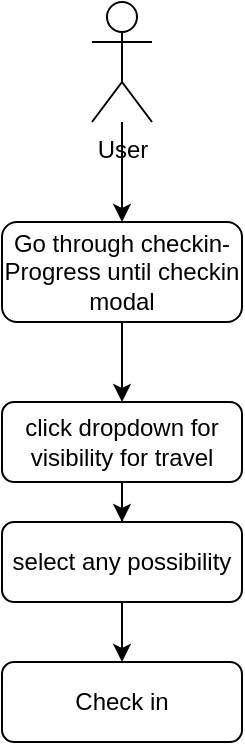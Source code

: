 <mxfile version="14.5.3" type="device"><diagram id="C5RBs43oDa-KdzZeNtuy" name="Page-1"><mxGraphModel dx="1418" dy="796" grid="1" gridSize="10" guides="1" tooltips="1" connect="1" arrows="1" fold="1" page="1" pageScale="1" pageWidth="827" pageHeight="1169" math="0" shadow="0"><root><mxCell id="WIyWlLk6GJQsqaUBKTNV-0"/><mxCell id="WIyWlLk6GJQsqaUBKTNV-1" parent="WIyWlLk6GJQsqaUBKTNV-0"/><mxCell id="hofMHoKgtT2lc2mrG8sL-4" style="edgeStyle=orthogonalEdgeStyle;rounded=0;orthogonalLoop=1;jettySize=auto;html=1;" parent="WIyWlLk6GJQsqaUBKTNV-1" source="WIyWlLk6GJQsqaUBKTNV-3" target="hofMHoKgtT2lc2mrG8sL-3" edge="1"><mxGeometry relative="1" as="geometry"/></mxCell><mxCell id="WIyWlLk6GJQsqaUBKTNV-3" value="Go through checkin-Progress until checkin modal" style="rounded=1;whiteSpace=wrap;html=1;fontSize=12;glass=0;strokeWidth=1;shadow=0;" parent="WIyWlLk6GJQsqaUBKTNV-1" vertex="1"><mxGeometry x="340" y="140" width="120" height="50" as="geometry"/></mxCell><mxCell id="hofMHoKgtT2lc2mrG8sL-1" style="edgeStyle=orthogonalEdgeStyle;rounded=0;orthogonalLoop=1;jettySize=auto;html=1;" parent="WIyWlLk6GJQsqaUBKTNV-1" source="hofMHoKgtT2lc2mrG8sL-0" target="WIyWlLk6GJQsqaUBKTNV-3" edge="1"><mxGeometry relative="1" as="geometry"/></mxCell><mxCell id="hofMHoKgtT2lc2mrG8sL-0" value="User" style="shape=umlActor;verticalLabelPosition=bottom;verticalAlign=top;html=1;outlineConnect=0;" parent="WIyWlLk6GJQsqaUBKTNV-1" vertex="1"><mxGeometry x="385" y="30" width="30" height="60" as="geometry"/></mxCell><mxCell id="hofMHoKgtT2lc2mrG8sL-6" style="edgeStyle=orthogonalEdgeStyle;rounded=0;orthogonalLoop=1;jettySize=auto;html=1;" parent="WIyWlLk6GJQsqaUBKTNV-1" source="hofMHoKgtT2lc2mrG8sL-3" target="hofMHoKgtT2lc2mrG8sL-5" edge="1"><mxGeometry relative="1" as="geometry"/></mxCell><mxCell id="hofMHoKgtT2lc2mrG8sL-3" value="click dropdown for visibility for travel" style="rounded=1;whiteSpace=wrap;html=1;fontSize=12;glass=0;strokeWidth=1;shadow=0;" parent="WIyWlLk6GJQsqaUBKTNV-1" vertex="1"><mxGeometry x="340" y="230" width="120" height="40" as="geometry"/></mxCell><mxCell id="OwxiYiRXVQl_GkpIaYRh-1" style="edgeStyle=orthogonalEdgeStyle;rounded=0;orthogonalLoop=1;jettySize=auto;html=1;" parent="WIyWlLk6GJQsqaUBKTNV-1" source="hofMHoKgtT2lc2mrG8sL-5" edge="1"><mxGeometry relative="1" as="geometry"><mxPoint x="400" y="360" as="targetPoint"/></mxGeometry></mxCell><mxCell id="hofMHoKgtT2lc2mrG8sL-5" value="select any possibility" style="rounded=1;whiteSpace=wrap;html=1;fontSize=12;glass=0;strokeWidth=1;shadow=0;" parent="WIyWlLk6GJQsqaUBKTNV-1" vertex="1"><mxGeometry x="340" y="290" width="120" height="40" as="geometry"/></mxCell><mxCell id="OwxiYiRXVQl_GkpIaYRh-6" value="Check in" style="rounded=1;whiteSpace=wrap;html=1;fontSize=12;glass=0;strokeWidth=1;shadow=0;" parent="WIyWlLk6GJQsqaUBKTNV-1" vertex="1"><mxGeometry x="340" y="360" width="120" height="40" as="geometry"/></mxCell></root></mxGraphModel></diagram></mxfile>